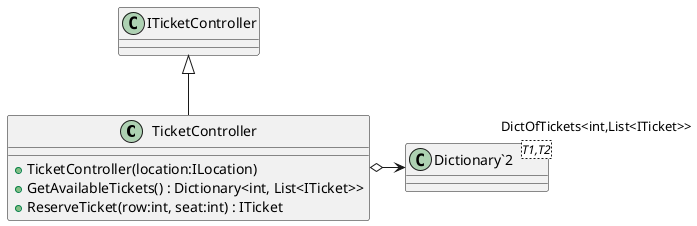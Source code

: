 @startuml
class TicketController {
    + TicketController(location:ILocation)
    + GetAvailableTickets() : Dictionary<int, List<ITicket>>
    + ReserveTicket(row:int, seat:int) : ITicket
}
class "Dictionary`2"<T1,T2> {
}
ITicketController <|-- TicketController
TicketController o-> "DictOfTickets<int,List<ITicket>>" "Dictionary`2"
@enduml
